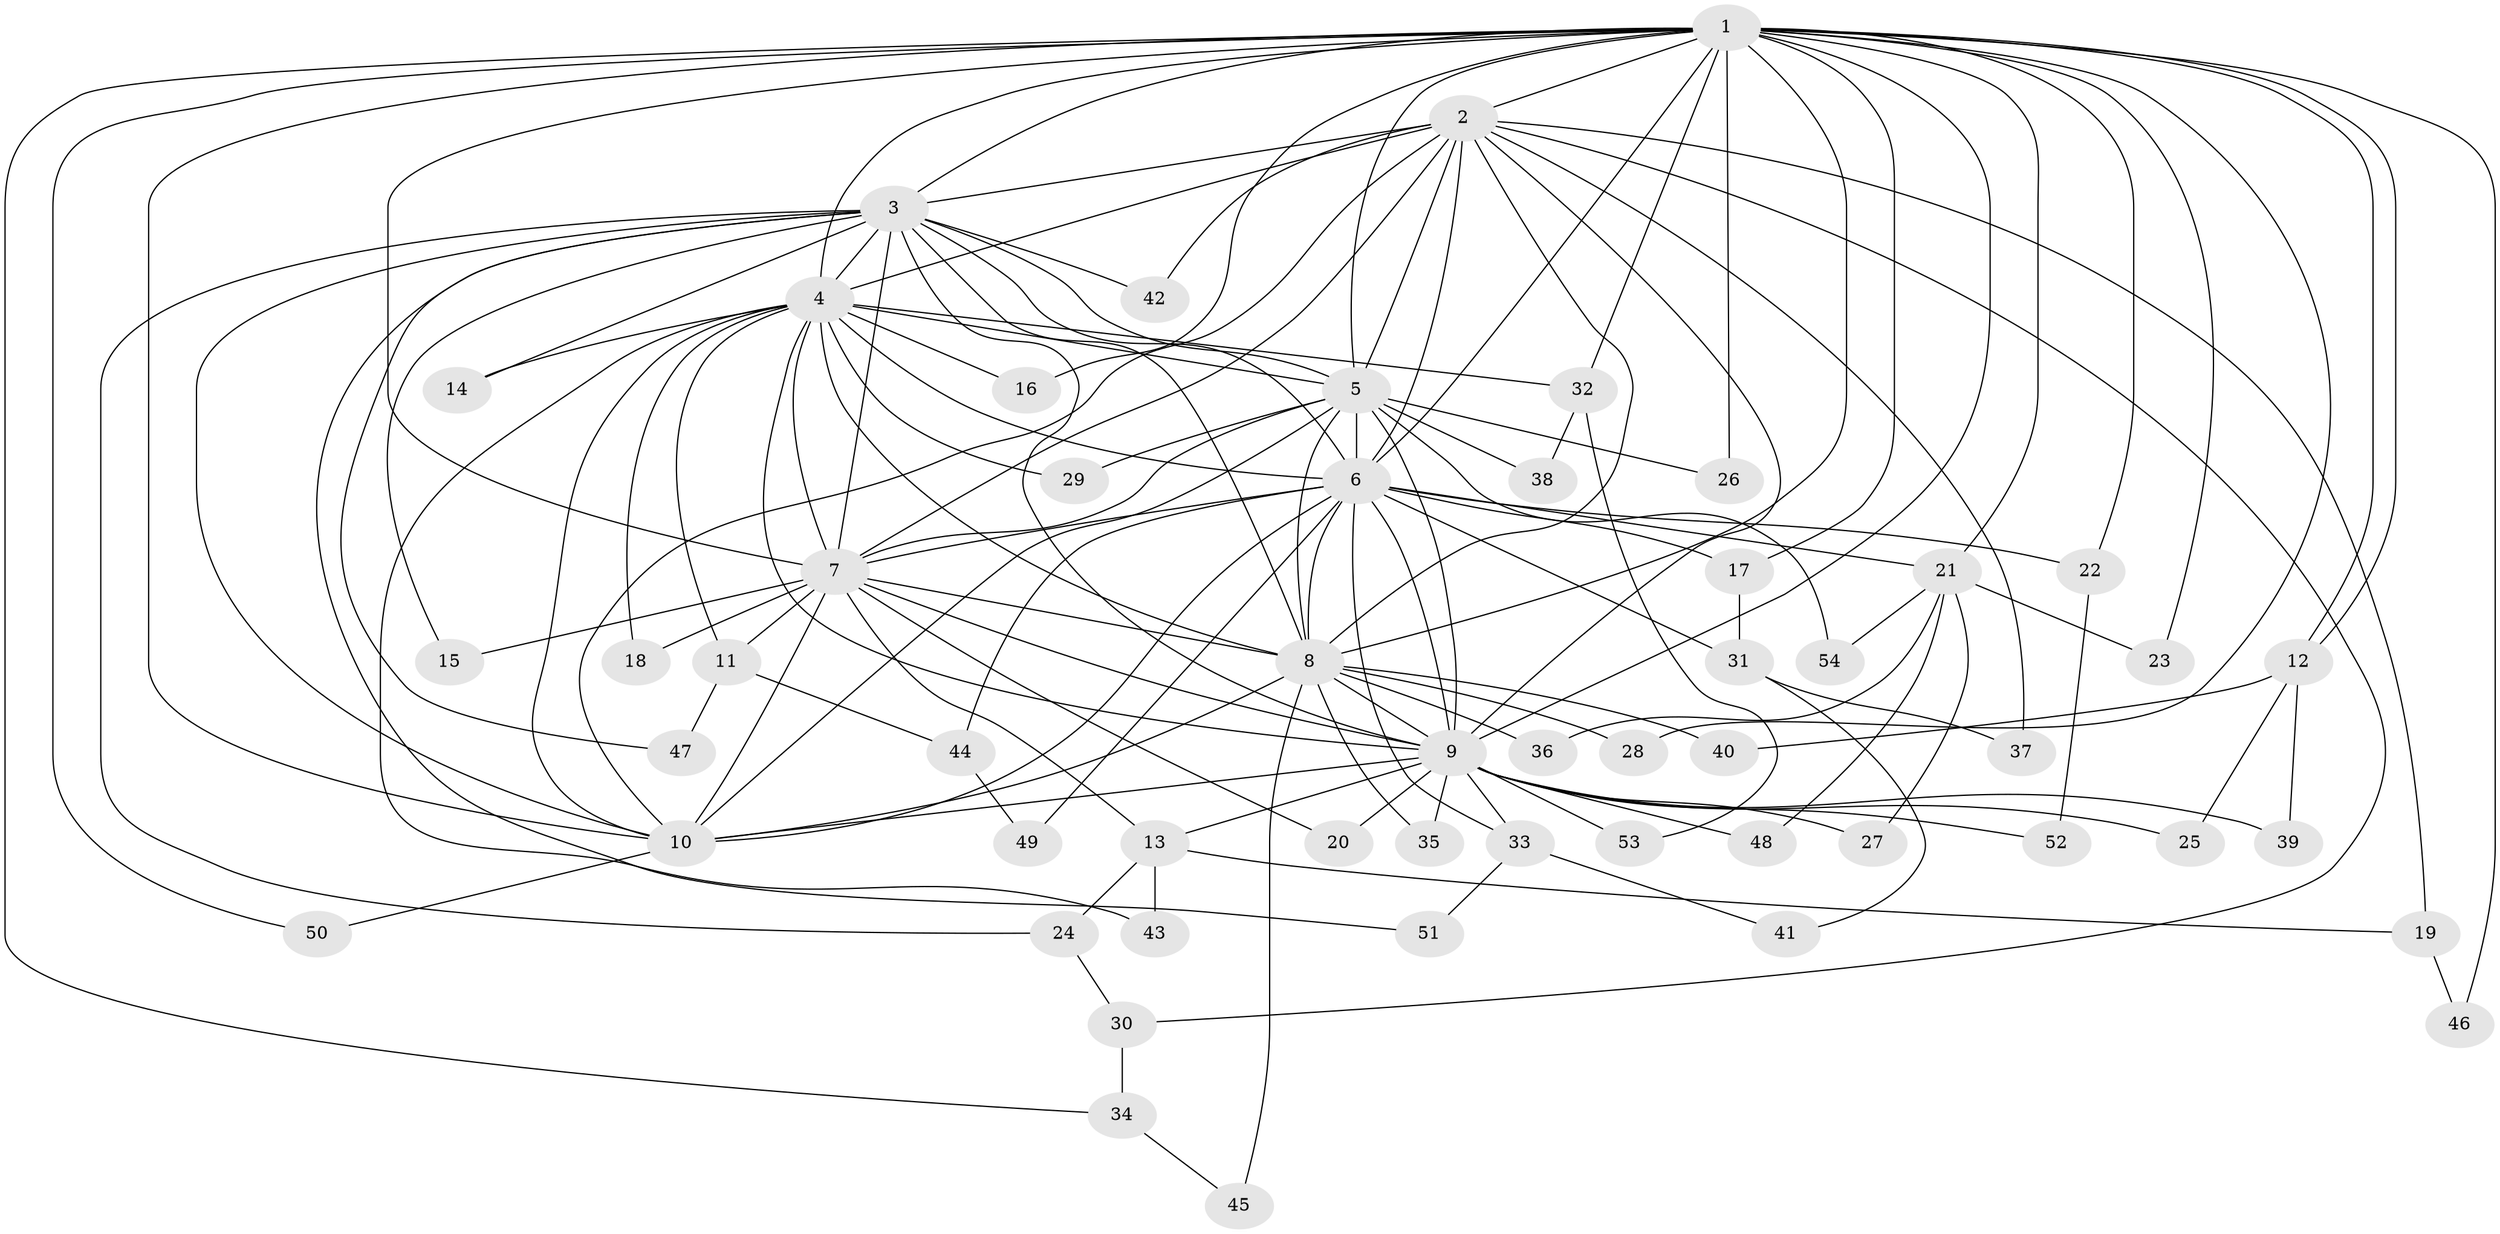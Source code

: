 // coarse degree distribution, {21: 0.02564102564102564, 11: 0.05128205128205128, 13: 0.05128205128205128, 17: 0.02564102564102564, 15: 0.02564102564102564, 7: 0.02564102564102564, 5: 0.02564102564102564, 4: 0.10256410256410256, 6: 0.05128205128205128, 2: 0.5384615384615384, 3: 0.05128205128205128, 1: 0.02564102564102564}
// Generated by graph-tools (version 1.1) at 2025/23/03/03/25 07:23:40]
// undirected, 54 vertices, 133 edges
graph export_dot {
graph [start="1"]
  node [color=gray90,style=filled];
  1;
  2;
  3;
  4;
  5;
  6;
  7;
  8;
  9;
  10;
  11;
  12;
  13;
  14;
  15;
  16;
  17;
  18;
  19;
  20;
  21;
  22;
  23;
  24;
  25;
  26;
  27;
  28;
  29;
  30;
  31;
  32;
  33;
  34;
  35;
  36;
  37;
  38;
  39;
  40;
  41;
  42;
  43;
  44;
  45;
  46;
  47;
  48;
  49;
  50;
  51;
  52;
  53;
  54;
  1 -- 2;
  1 -- 3;
  1 -- 4;
  1 -- 5;
  1 -- 6;
  1 -- 7;
  1 -- 8;
  1 -- 9;
  1 -- 10;
  1 -- 12;
  1 -- 12;
  1 -- 16;
  1 -- 17;
  1 -- 21;
  1 -- 22;
  1 -- 23;
  1 -- 26;
  1 -- 28;
  1 -- 32;
  1 -- 34;
  1 -- 46;
  1 -- 50;
  2 -- 3;
  2 -- 4;
  2 -- 5;
  2 -- 6;
  2 -- 7;
  2 -- 8;
  2 -- 9;
  2 -- 10;
  2 -- 19;
  2 -- 30;
  2 -- 37;
  2 -- 42;
  3 -- 4;
  3 -- 5;
  3 -- 6;
  3 -- 7;
  3 -- 8;
  3 -- 9;
  3 -- 10;
  3 -- 14;
  3 -- 15;
  3 -- 24;
  3 -- 42;
  3 -- 47;
  3 -- 51;
  4 -- 5;
  4 -- 6;
  4 -- 7;
  4 -- 8;
  4 -- 9;
  4 -- 10;
  4 -- 11;
  4 -- 14;
  4 -- 16;
  4 -- 18;
  4 -- 29;
  4 -- 32;
  4 -- 43;
  5 -- 6;
  5 -- 7;
  5 -- 8;
  5 -- 9;
  5 -- 10;
  5 -- 26;
  5 -- 29;
  5 -- 38;
  5 -- 54;
  6 -- 7;
  6 -- 8;
  6 -- 9;
  6 -- 10;
  6 -- 17;
  6 -- 21;
  6 -- 22;
  6 -- 31;
  6 -- 33;
  6 -- 44;
  6 -- 49;
  7 -- 8;
  7 -- 9;
  7 -- 10;
  7 -- 11;
  7 -- 13;
  7 -- 15;
  7 -- 18;
  7 -- 20;
  8 -- 9;
  8 -- 10;
  8 -- 28;
  8 -- 35;
  8 -- 36;
  8 -- 40;
  8 -- 45;
  9 -- 10;
  9 -- 13;
  9 -- 20;
  9 -- 25;
  9 -- 27;
  9 -- 33;
  9 -- 35;
  9 -- 39;
  9 -- 48;
  9 -- 52;
  9 -- 53;
  10 -- 50;
  11 -- 44;
  11 -- 47;
  12 -- 25;
  12 -- 39;
  12 -- 40;
  13 -- 19;
  13 -- 24;
  13 -- 43;
  17 -- 31;
  19 -- 46;
  21 -- 23;
  21 -- 27;
  21 -- 36;
  21 -- 48;
  21 -- 54;
  22 -- 52;
  24 -- 30;
  30 -- 34;
  31 -- 37;
  31 -- 41;
  32 -- 38;
  32 -- 53;
  33 -- 41;
  33 -- 51;
  34 -- 45;
  44 -- 49;
}
